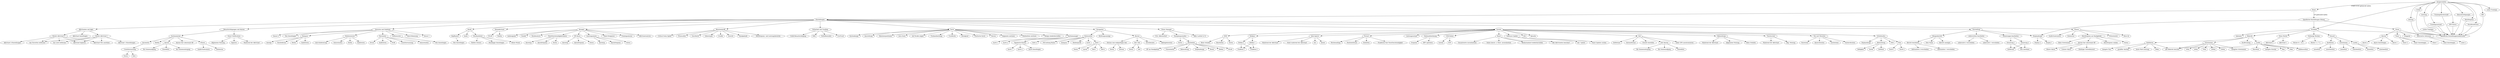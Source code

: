 digraph{
    // Rekorde
    "Rekorde Laufen" [label="Laufen"]
    "Rekorde Radfahren" [label="Radfahren"]
    "Rekorde Schwimmen" [label="Schwimmen"]

    // History
    "History Laufen" [label="Laufen"]
    "History Radfahren" [label="Radfahren"]
    "History Schwimmen" [label="Schwimmen"]

    // History Details
    "Laufen woechentlich" [label="woechentlich"]
    "Laufen monatlich" [label="monatlich"]
    "Radfahren woechentlich" [label="woechentlich"]
    "Radfahren monatlich" [label="monatlich"]
    "Schwimmen woechentlich" [label="woechentlich"]
    "Schwimmen monatlich" [label="monatlich"]

    // Systemalarme
    "Systemalarme Fitness" [label="Fitness"]
    "Systemalarme Barometer" [label="Barometer"]
    "Systemalarme Telefon" [label="Telefon"]
    "Systemalarme Alarme" [label="Alarme"]
    "Systemalarme Alarme fuer abnormale HF" [label="Alarme fuer abnormale HF"]

    // Sensoren 
    "Sensoren Neu hinzufuegen" [label="Neu hinzufuegen"]
    "Sensoren Kompass" [label="Kompass"]
    "Sensoren Hoehenmesser" [label="Hoehenmesser"]
    "Sensoren Barometer" [label="Barometer"]
    "Sensoren Golfsensoren" [label="Golfsensoren"]

    // Kompass
    "Kompass Kalibrieren" [label="Kalibrieren"]
    "Kompass Anzeige"  [label="Anzeige"]
    "Kompass Nordreferenz" [label="Nordreferenz"]
    "Kompass Modus"[label="Modus"]

    //Hoehenmesser
    "Hoehenmesser Kalibrieren" [label="Kalibrieren"]
    "Hoehenmesser Auto-Kalibrierung" [label="Auto-Kalibrierung"]
    "Hoehenmesser Sensormodus"[label="Sensormodus"]
    "Hoehenmesser Hoehe"[label="Hoehe"]

    //Barometer
    "Barometer Kalibrieren" [label="Kalibrieren"]
    "Barometer Profil" [label="Profil"] 
    "Barometer Unwetterwarnung" [label="Unwetterwarnung"]
    "Barometer Sensormodus" [label="Sensormodus"]
    "Barometer Druck" [label="Druck"]
    "Unwetterwarnung Status" [label="Status"]

    // Golfsensoren
    "Golfsensoren Neu hinzufuegen" [label="Neu hinzufuegen"]

    // Kopfhoerer
    "Kopfhoerer Neu hinzufuegen" [label="Neu hinzufuegen"]

    // Pace/Geschwindigkeitsalarm
    "Pace/Geschwindigkeitsalarm Status" [label="Status"]
    "Pace/Geschwindigkeitsalarm Alarmtyp" [label="Alarmtyp"]
    "Pace/Geschwindigkeitsalarm Alarmfrequenz" [label="Alarmfrequenz"]

    // HF-Alarm
    "HF-Alarm Status" [label="Status"]
    "HF-Alarm Alarmtyp" [label="Alarmtyp"]
    "HF-Alarm Alarmfrequenz" [label="Alarmfrequenz"]

    // Leistungsalarm
    "Leistungsalarm Status" [label="Status"]
    "Leistungsalarm Alarmtyp" [label="Alarmtyp"]
    "Leistungsalarm Alarmfrequenz" [label="Alarmfrequenz"]

    // Fitness
    "Einstellungen Fitness" [label="Fitness"]
    "Fitness Inaktivitaetsalarm" [label="Inaktivitaetsalarm"]
    "Fitness Zielalarme" [label="Zielalarme"]

    // Herzfrequenz am Handgelenk
    "Herzfrequenz am Handgelenk Status" [label="Status"]

    // Karten
    "TopoActive-Karten Karte 1" [label="Karte 1"]
    "TopoActive-Karten Karte 2" [label="Karte 2"]
    "Kartenmanager Karte 1" [label="Karte 1"]
    "Kartenmanager Karte 2" [label="Karte 2"]

    //Navigation
    "Navigation Alarme" [label="Alarme"]
    "Datenseiten Karte" [label="Karte"]
    "Datenseiten Seite 1" [label="Seite 1"]
    "Datenseiten Seite 2" [label="Seite 2"]

    "Distanz zum endgueltigen Ziel Status" [label="Status"]
    "Distanz zum endgueltigen Ziel Distanz" [label="Distanz"]

    "Ziel: Zeit Status" [label="Status"]
    "Ziel: Zeit Zeit" [label="Zeit"]
    
    "Seite 1 Status" [label="Status"]
    "Seite 1 Layout" [label="Layout"]
    "Seite 1 Feld 1" [label="Feld 1"]
    "Seite 1 Feld 2" [label="Feld 2"]

    // Power Manager
    "Energiesparmodus Status" [label="Status"]
    "Bearbeiten Displaydesign" [label="Displaydesign"]
    "Bearbeiten Musik" [label="Musik"]
    "Bearbeiten Telefon" [label="Telefon"]
    "Bearbeiten WLAN" [label="WLAN"]
    "Bearbeiten HF am Handgelenk" [label="HF am Handgelenk"]
    "Bearbeiten Pulsoximeter" [label="Pulsoximeter"] 
    "Bearbeiten Beleuchtung" [label="Beleuchtung"]

    // Zeit
    "Zeit Bis Sonnenuntergang" [label="Bis Sonnenuntergang"]
    "Zeit Bis Sonnenaufgang" [label="Bis Sonnenaufgang"]
    "Zeit Stuendlich" [label="Stuendlich"]

    // Beleuchtung
    "Beleuchtung Waehrend der Aktivitaet" [label="Waehrend der Aktivitaet"]
    "Beleuchtung Allgemeine Nutzung" [label="Allgemeine Nutzung"]

    // Touchscreen
    "Touchscreen Waehrend der Aktivitaet" [label="Waehrend der Aktivitaet"]
    "Touchscreen Allg. Nutzung" [label="Allg. Nutzung"]

    // Ton und Vibration
    "Ton Warntoene" [label="Warntoene"]

    // Schlafmodus
    "Schlafmodus Displaydesign" [label="Displaydesign"]
    "Schlafmodus Beleuchtung" [label="Beleuchtung"]
    "Schlafmodus DND" [label="DND"]

    // DND
    "DND Beim Schlafen" [label="Beim Schlafen"]
    "DND Bearbeiten" [label="Bearbeiten"]

    // Auto-Sperre
    "Sperre Aus" [label="Aus"]
    "Sperre Immer" [label="Immer"]
    "Sperre Waehrend der Aktivitaet" [label="Waehrend der Aktivitaet"]
    "Sperre Nicht waehrend der Aktivitaet" [label="Nicht waehrend der Aktivitaet"]

    Ausgeschalten -> Home [label="START-STOP geduerckt halten"]
        Home -> "Spezifische Einstellungen (Home)" [label="UP gedrueckt halten"]
            "Spezifische Einstellungen (Home)" -> Displaydesign
            "Spezifische Einstellungen (Home)" -> Uhren
                Uhren -> Alarme
                    Alarme -> "Alarm 1"
                    Alarme -> "Alarm 2"
                    Alarme -> "Alarm hinzufuegen"
                Uhren -> Timer
                    Timer -> "Timer 1"
                    Timer -> "Timer 2" 
                    Timer -> "Timer hinzufuegen"
                Uhren -> Stoppuhr
                Uhren -> "Alternative Zeitzonen"
                    "Alternative Zeitzonen" -> "Zone 2"
                    "Alternative Zeitzonen" -> "Zone hinzufuegen"
            "Spezifische Einstellungen (Home)" -> Protokoll
                Protokoll -> "Diese Woche"
                    "Diese Woche" -> "Aktivitaet 1"
                    "Diese Woche" -> "Aktivitaet 2"
                Protokoll -> "Vorherige Wochen"
                    "Vorherige Wochen" -> "Woche 1.1.-7.1."
                    "Vorherige Wochen" -> "Woche 8.1.-14.1."
                Protokoll -> Rekorde
                    Rekorde -> "Rekorde Laufen"
                        "Rekorde Laufen" -> "5km"
                        "Rekorde Laufen" -> "10km"
                        "Rekorde Laufen" -> Halbmarathon
                        "Rekorde Laufen" -> Marathon
                        "Rekorde Laufen" -> "laengste Strecke"
                        "Rekorde Laufen" -> "alle Rekorde loeschen"
                    Rekorde -> "Rekorde Radfahren"
                        "Rekorde Radfahren" -> "40km"
                        "Rekorde Radfahren" -> "laengste Tour"
                        "Rekorde Radfahren" -> "groeßter Anstieg"
                        "Rekorde Radfahren" -> "beste Watt-Leistung"
                        "Rekorde Radfahren" -> "alle Rekorde loeschen"
                    Rekorde -> "Rekorde Schwimmen"
                        "Rekorde Schwimmen" -> "100m"
                        "Rekorde Schwimmen" -> "400m"
                        "Rekorde Schwimmen" -> "750m"
                        "Rekorde Schwimmen" -> "1000m"
                        "Rekorde Schwimmen" -> "1500m"
                        "Rekorde Schwimmen" -> "laengstes Schwimmen"
                        "Rekorde Schwimmen" -> "alle Rekorde loeschen"
                    Rekorde -> Krafttraining
                Protokoll -> Gesamt
                    Gesamt -> "History Laufen"
                        "History Laufen" -> "Laufen woechentlich"
                        "History Laufen" -> "Laufen monatlich"
                    Gesamt -> "History Radfahren"
                        "History Radfahren" -> "Radfahren woechentlich"
                        "History Radfahren" -> "Radfahren monatlich"
                    Gesamt -> "History Schwimmen"
                        "History Schwimmen" -> "Schwimmen woechentlich"
                        "History Schwimmen" -> "Schwimmen monatlich"
                Protokoll -> Optionen
        Home -> Einstellungen
            Einstellungen -> "Aktivitaeten und Apps"
                "Aktivitaeten und Apps" -> "Details Aktivitaet 1"
                    "Details Aktivitaet 1" -> "Aktivitaet 1-Einstellungen"
                    "Details Aktivitaet 1" -> "Aus Favoriten entfernen"
                    "Details Aktivitaet 1" -> "Aktivitaet kopieren"
                    "Details Aktivitaet 1" -> "Aktivitaet Neu anordnen"
                    "Details Aktivitaet 1" -> "Aus Liste entfernen"
                "Aktivitaeten und Apps" -> "Details Aktivitaet 2"
                    "Details Aktivitaet 2" -> "Aktivitaet 2-Einstellungen"
                    "Details Aktivitaet 2" -> "Aus Favoriten entfernen"
                    "Details Aktivitaet 2" -> "Aktivitaet kopieren"
                    "Details Aktivitaet 2" -> "Aktivitaet Neu anordnen"
                    "Details Aktivitaet 2" -> "Aus Liste entfernen"
                "Aktivitaeten und Apps" -> "Aktivitaet hinzufuegen"
            Einstellungen -> Darstellung
                Darstellung -> Displaydesign
                    Displaydesign -> "Display 1"
                    Displaydesign -> "Display 2"
                Darstellung -> "uebersichten bearbeiten"
                    "uebersichten bearbeiten" -> "uebersicht 1 verschieben"
                    "uebersichten bearbeiten" -> "uebersicht 2 verschieben"
                Darstellung -> "Steuerungen bearbeiten"
                    "Steuerungen bearbeiten" -> "Steuerung 1"
                        "Steuerung 1" -> "Neu anordnen"
                        "Steuerung 1" -> "Entfernen"
                    "Steuerungen bearbeiten" -> "Steuerung 2"
                        "Steuerung 2" -> "Neu anordnen"
                        "Steuerung 2" -> "Entfernen"
                Darstellung -> Morgenbericht
                    Morgenbericht -> "Bericht anzeigen"
                    Morgenbericht -> "Bericht bearbeiten"
                        "Bericht bearbeiten" -> "Information 1 verschieben"
                        "Bericht bearbeiten" -> "Information 2 verschieben"
                    Morgenbericht -> "Dein Name"
            Einstellungen -> "Benachrichtigungen und Alarme"
                "Benachrichtigungen und Alarme" -> "Smart Notifications"
                    "Smart Notifications" -> "Waehrend der Aktivitaet"
                    "Smart Notifications" -> "Allgemeine Nutzung"
                    "Smart Notifications" -> "Signatur"
                "Benachrichtigungen und Alarme" -> Systemalarme
                    Systemalarme -> "Systemalarme Alarme"
                        "Systemalarme Alarme" -> "Bis Sonnenuntergang"
                        "Systemalarme Alarme" -> "Bis Sonnenaufgang"
                        "Systemalarme Alarme" -> "Stuendlich"
                    Systemalarme -> "Systemalarme Barometer"
                        "Systemalarme Barometer" -> Unwetterwarnung
                            Unwetterwarnung -> "Unwetterwarnung Status"
                            Unwetterwarnung -> Rate
                    Systemalarme -> "Systemalarme Telefon"
                    Systemalarme -> "Systemalarme Fitness"
                        "Systemalarme Fitness" -> Inaktivitaetsalarm
                        "Systemalarme Fitness" -> Zielalarme
                    Systemalarme -> "Systemalarme Alarme fuer abnormale HF"
            Einstellungen -> "Sensoren und Zubehoer"
                "Sensoren und Zubehoer" -> "Auto-Erkennung"
                "Sensoren und Zubehoer" -> "Sensoren Neu hinzufuegen"
                "Sensoren und Zubehoer" -> "Sensor 1"
                "Sensoren und Zubehoer" -> "Sensor 2"
                "Sensoren und Zubehoer" -> "Sensoren Kompass"
                    "Sensoren Kompass" -> "Kompass Kalibrieren"
                    "Sensoren Kompass" -> "Kompass Anzeige"
                    "Sensoren Kompass" -> "Kompass Nordreferenz"
                    "Sensoren Kompass" -> "Kompass Modus"
                "Sensoren und Zubehoer" -> "Sensoren Hoehenmesser"
                    "Sensoren Hoehenmesser" -> "Hoehenmesser Kalibrieren"
                    "Sensoren Hoehenmesser" -> "Hoehenmesser Auto-Kalibrierung"
                    "Sensoren Hoehenmesser" -> "Hoehenmesser Sensormodus"
                    "Sensoren Hoehenmesser" -> "Hoehenmesser Hoehe"
                "Sensoren und Zubehoer" -> "Sensoren Barometer"
                    "Sensoren Barometer" -> "Barometer Kalibrieren"
                    "Sensoren Barometer" -> "Barometer Profil"
                    "Sensoren Barometer" -> "Barometer Unwetterwarnung"
                    "Sensoren Barometer" -> "Barometer Sensormodus"
                    "Sensoren Barometer" -> "Barometer Druck"
                "Sensoren und Zubehoer" -> "Sensoren Golfsensoren" -> "Golfsensoren Neu hinzufuegen"
            Einstellungen -> Musik
                Musik -> Musikanbieter
                    Musikanbieter -> "Meine Musik"
                    Musikanbieter -> "Telefon steuern"
                    Musikanbieter -> "Musikapps hinzufuegen"
                Musik -> Kopfhoerer
                    Kopfhoerer -> "Kopfhoerer Neu hinzufuegen"
                Musik -> Audio
            Einstellungen -> Konnektivitaet
                Konnektivitaet -> Telefon
                Konnektivitaet -> WLAN
            Einstellungen -> Ansagen
                Ansagen -> Rundenalarm
                Ansagen -> "Pace/Geschwindigkeitsalarm"
                    "Pace/Geschwindigkeitsalarm" -> "Pace/Geschwindigkeitsalarm Status"
                    "Pace/Geschwindigkeitsalarm" -> "Pace/Geschwindigkeitsalarm Alarmtyp"
                    "Pace/Geschwindigkeitsalarm" -> "Pace/Geschwindigkeitsalarm Alarmfrequenz"
                Ansagen -> "HF-Alarm"
                    "HF-Alarm" -> "HF-Alarm Status"
                    "HF-Alarm" -> "HF-Alarm Alarmtyp"
                    "HF-Alarm" -> "HF-Alarm Alarmfrequenz"
                Ansagen -> Leistungsalarm
                    Leistungsalarm -> "Leistungsalarm Status"
                    Leistungsalarm -> "Leistungsalarm Alarmtyp"
                    Leistungsalarm -> "Leistungsalarm Alarmfrequenz"
                Ansagen -> "Timer-Ereignisse"
                Ansagen -> Trainingsalarme
                Ansagen -> Aktivitaetsalarme
                Ansagen -> Audiosignale
                Ansagen -> Dialekt
            Einstellungen -> Benutzerprofil
                Benutzerprofil -> Fitnessalter
                Benutzerprofil -> Geschlecht
                Benutzerprofil -> Geburtsjahr
                Benutzerprofil -> Groeße
                Benutzerprofil -> Gewicht
                Benutzerprofil -> Handgelenkt
                Benutzerprofil -> "Herzfrequenz- und Leistungsbereiche"
                Benutzerprofil -> "Critical Swim Speed"
            Einstellungen -> "Sicherheit und Tracking"
                "Sicherheit und Tracking" -> LiveTrack
                "Sicherheit und Tracking" -> "Unfall-Benachrichtigung"
                "Sicherheit und Tracking" -> Hilfe
                "Sicherheit und Tracking" -> Notfallkontakte
            Einstellungen -> "Einstellungen Fitness"
                "Einstellungen Fitness" -> "Herzfrequenz am Handgelenk"
                    "Herzfrequenz am Handgelenk" -> "Herzfrequenz am Handgelenk Status"
                    "Herzfrequenz am Handgelenk" -> "Beim Schwimmen"
                    "Herzfrequenz am Handgelenk" -> "Alarme fuer abnormale HF"
                        "Alarme fuer abnormale HF" -> "Oberer Alarm"
                        "Alarme fuer abnormale HF" -> "Unterer Alarm"
                        "Alarme fuer abnormale HF" -> "Niedriger Schwellenwert"
                    "Herzfrequenz am Handgelenk" -> "Herzfrequenz senden"
                "Einstellungen Fitness" -> "Pulsoximeter"
                "Einstellungen Fitness" -> "Fitness Inaktivitaetsalarm"
                "Einstellungen Fitness" -> "Fitness Zielalarme" 
                "Einstellungen Fitness" -> "Move IQ"
            Einstellungen -> Karte
                Karte -> Kartenmanager
                    Kartenmanager -> "TopoActive-Karten"
                        "TopoActive-Karten" -> "TopoActive-Karten Karte 1"
                        "TopoActive-Karten" -> "TopoActive-Karten Karte 2"
                        "TopoActive-Karten" -> "Karte hinzufuegen"
                    Kartenmanager -> "Kartenmanager Karte 1"
                    Kartenmanager -> "Kartenmanager Karte 2"
                Karte -> Kartendesign
                Karte -> Ausrichtung
                Karte -> Benutzerpositionen
                Karte -> "Auto-Zoom"
                Karte -> "Auf Straße zeigen"
                Karte -> Trackaufzeichung
                Karte -> Trackfarbe
                Karte -> Detailgrad
                Karte -> "Plastische Karte"
                Karte -> Marine
                Karte -> "Segmente zeichnen"
                Karte -> "Hoehenlinie zeichnen"
                Karte -> "Design wiederherstellen"
            Einstellungen -> Navigation
                Navigation -> Datenseiten
                    Datenseiten -> "Datenseiten Karte"
                    Datenseiten -> "POI entlang Route"
                    Datenseiten -> "Kompass"
                    Datenseiten -> "Hoehenprofil"
                    Datenseiten -> "Datenseiten Seite 1"
                        "Datenseiten Seite 1" -> "Seite 1 Status"
                        "Datenseiten Seite 1" -> "Seite 1 Layout"
                        "Datenseiten Seite 1" -> "Seite 1 Feld 1"
                        "Datenseiten Seite 1" -> "Seite 1 Feld 2"
                    Datenseiten -> "Datenseiten Seite 2"
                Navigation -> Richtungsanzeige
                Navigation -> "Navigation Alarme"
                    "Navigation Alarme" -> "Distanz zum endgueltigen Ziel"
                        "Distanz zum endgueltigen Ziel" -> "Distanz zum endgueltigen Ziel Status"
                        "Distanz zum endgueltigen Ziel" -> "Distanz zum endgueltigen Ziel Distanz"
                    "Navigation Alarme" -> "Ziel: Zeit"
                        "Ziel: Zeit" -> "Ziel: Zeit Status"
                        "Ziel: Zeit" -> "Ziel: Zeit Zeit"
                    "Navigation Alarme" -> "Streckenabw."
                    "Navigation Alarme" -> "Abbiegehinweise"
            Einstellungen -> "Power Manager"
                "Power Manager" -> Energiesparmodus
                    Energiesparmodus -> "Energiesparmodus Status"
                    Energiesparmodus -> Bearbeiten
                        Bearbeiten -> "Bearbeiten Displaydesign"
                        Bearbeiten -> "Bearbeiten Musik"
                        Bearbeiten -> "Bearbeiten Telefon"
                        Bearbeiten -> "Bearbeiten WLAN"
                        Bearbeiten -> "Bearbeiten HF am Handgelenk"
                        Bearbeiten -> "Bearbeiten Pulsoximeter"
                        Bearbeiten -> "Bearbeiten Beleuchtung"
                "Power Manager" -> "Akku Laufzeit in %"
                "Power Manager" -> "Erw. Akkulaufzeit"

            Einstellungen -> System
                System -> Sprache
                System -> Zeit
                    Zeit -> Zeitformat
                    Zeit -> Datumsformat
                    Zeit -> "Uhrzeit einstellen"
                    Zeit -> "Zeit Alarme"
                        "Zeit Alarme" -> "Zeit Bis Sonnenuntergang"
                        "Zeit Alarme" -> "Zeit Bis Sonnenaufgang"
                        "Zeit Alarme" -> "Zeit Stuendlich"
                    Zeit -> "ueber GPS synchronisieren"
                System -> Beleuchtung
                    Beleuchtung -> "Beleuchtung Waehrend der Aktivitaet"
                    Beleuchtung -> "Beleuchtung Allgemeine Nutzung"
                    Beleuchtung -> "Beim Schlafen"
                System -> Touchscreen
                    Touchscreen -> "Touchscreen Waehrend der Aktivitaet"
                    Touchscreen -> "Touchscreen Allg. Nutzung"
                System -> "Ton und Vibration"
                    "Ton und Vibration" -> "Ton Warntoene"
                    "Ton und Vibration" -> "Alarmvibration"
                    "Ton und Vibration" -> "Tastentoene"
                    "Ton und Vibration" -> "Tastenvibration"
                System -> Schlafmodus
                    Schlafmodus -> Plan
                        Plan -> "Nacht 1"
                        Plan -> "Nacht 2"
                    Schlafmodus -> "Schlafmodus Displaydesign"
                    Schlafmodus -> "Schlafmodus Beleuchtung"
                        "Schlafmodus Beleuchtung" -> Helligkeit
                        "Schlafmodus Beleuchtung" -> Tasten
                        "Schlafmodus Beleuchtung" -> Zeitlimit
                    Schlafmodus -> "Schlafmodus DND"
                System -> DND
                    DND -> Status
                    DND -> "DND Beim Schlafen"
                    DND -> "DND Bearbeiten"
                System -> Hotkeys
                    Hotkeys -> "Hotkey 1"
                        "Hotkey 1" -> "Funktion 1"
                        "Hotkey 1" -> "Funktion 2"
                    Hotkeys -> "Hotkey 2"
                        "Hotkey 2" -> "Funktion 1"
                        "Hotkey 2" -> "Funktion 2"
                System -> "Auto-Sperre"
                    "Auto-Sperre" -> "Sperre Aus"
                    "Auto-Sperre" -> "Sperre Immer"
                    "Auto-Sperre" -> "Sperre Waehrend der Aktivitaet"
                    "Auto-Sperre" -> "Sperre Nicht waehrend der Aktivitaet"
                System -> Format
                    Format -> Einheiten
                    Format -> "Praeferenz fuer Pace/Geschwindigkeit"
                    Format -> Wochenanfang
                    Format -> Positionsformat
                System -> Leistungzustand
                System -> Datenaufzeichnung
                    Datenaufzeichnung -> Frequenz
                    Datenaufzeichnung -> "HFV speichern"
                System -> "USB-Modus"
                    "USB-Modus" -> Garmin
                    "USB-Modus" -> "MTP"
                System -> Reset
                    Reset -> "Werksstandard wiederherstellen"
                    Reset -> "Alle Aktivitaeten loeschen?"
                    Reset -> "Gesamtwerte zuruecksetzen"
                    Reset -> "Daten loesch. u. Einst. zuruecksetzen"
                System -> "Software-Update"
                    "Software-Update" -> "Aut. Update"
                    "Software-Update" -> "Nach Updates suchen"
                System -> Info
    Ausgeschalten -> Leistung
        Leistung -> "Spezifische Einstellungen(uebersicht)"
    Ausgeschalten -> Trainingszustand
        Trainingszustand -> "Spezifische Einstellungen(uebersicht)"
    Ausgeschalten -> Trainingsbereitschaft
        Trainingsbereitschaft -> "Spezifische Einstellungen(uebersicht)"
    Ausgeschalten -> "HFV-Status"
        "HFV-Status" -> "Spezifische Einstellungen(uebersicht)"
    Ausgeschalten -> Benachrichtigungen
        Benachrichtigungen -> "Spezifische Einstellungen(uebersicht)"
    Ausgeschalten -> Herzfrequenz
        Herzfrequenz -> "Spezifische Einstellungen(uebersicht)"
    Ausgeschalten -> Musikfunktionen
        Musikfunktionen -> "Spezifische Einstellungen(uebersicht)"
    Ausgeschalten -> ABC
        ABC -> "Spezifische Einstellungen(uebersicht)"
    Ausgeschalten -> Atmung
        Atmung -> "Spezifische Einstellungen(uebersicht)"
    Ausgeschalten -> Schlaf
        Schlaf -> "Spezifische Einstellungen(uebersicht)"
    Ausgeschalten -> Protokoll
        Protokoll -> "Spezifische Einstellungen(uebersicht)"
    Ausgeschalten -> "Letze Trainings"
        "Letzte Trainigns" -> "Spezifische Einstellungen(uebersicht)"

}


